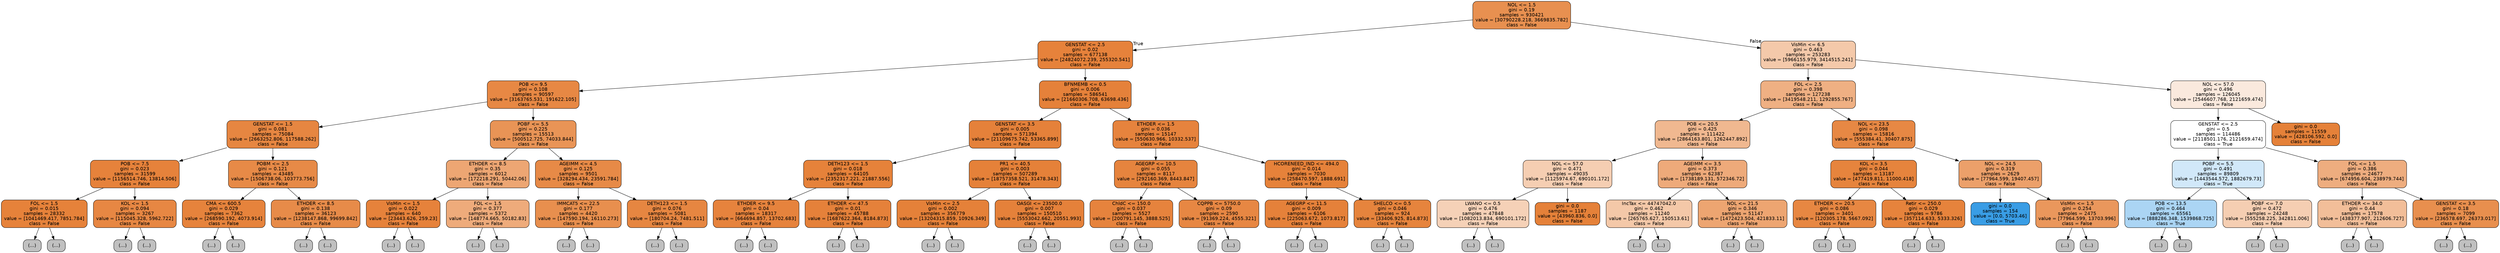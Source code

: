 digraph Tree {
node [shape=box, style="filled, rounded", color="black", fontname=helvetica] ;
edge [fontname=helvetica] ;
0 [label="NOL <= 1.5\ngini = 0.19\nsamples = 930421\nvalue = [30790228.218, 3669835.782]\nclass = False", fillcolor="#e58139e1"] ;
1 [label="GENSTAT <= 2.5\ngini = 0.02\nsamples = 677138\nvalue = [24824072.239, 255320.541]\nclass = False", fillcolor="#e58139fc"] ;
0 -> 1 [labeldistance=2.5, labelangle=45, headlabel="True"] ;
2 [label="POB <= 9.5\ngini = 0.108\nsamples = 90597\nvalue = [3163765.531, 191622.105]\nclass = False", fillcolor="#e58139f0"] ;
1 -> 2 ;
3 [label="GENSTAT <= 1.5\ngini = 0.081\nsamples = 75084\nvalue = [2663252.806, 117588.262]\nclass = False", fillcolor="#e58139f4"] ;
2 -> 3 ;
4 [label="POB <= 7.5\ngini = 0.023\nsamples = 31599\nvalue = [1156514.746, 13814.506]\nclass = False", fillcolor="#e58139fc"] ;
3 -> 4 ;
5 [label="FOL <= 1.5\ngini = 0.015\nsamples = 28332\nvalue = [1041469.417, 7851.784]\nclass = False", fillcolor="#e58139fd"] ;
4 -> 5 ;
6 [label="(...)", fillcolor="#C0C0C0"] ;
5 -> 6 ;
635 [label="(...)", fillcolor="#C0C0C0"] ;
5 -> 635 ;
728 [label="KOL <= 1.5\ngini = 0.094\nsamples = 3267\nvalue = [115045.328, 5962.722]\nclass = False", fillcolor="#e58139f2"] ;
4 -> 728 ;
729 [label="(...)", fillcolor="#C0C0C0"] ;
728 -> 729 ;
902 [label="(...)", fillcolor="#C0C0C0"] ;
728 -> 902 ;
959 [label="POBM <= 2.5\ngini = 0.121\nsamples = 43485\nvalue = [1506738.06, 103773.756]\nclass = False", fillcolor="#e58139ed"] ;
3 -> 959 ;
960 [label="CMA <= 600.5\ngini = 0.029\nsamples = 7362\nvalue = [268590.192, 4073.914]\nclass = False", fillcolor="#e58139fb"] ;
959 -> 960 ;
961 [label="(...)", fillcolor="#C0C0C0"] ;
960 -> 961 ;
1180 [label="(...)", fillcolor="#C0C0C0"] ;
960 -> 1180 ;
1329 [label="ETHDER <= 8.5\ngini = 0.138\nsamples = 36123\nvalue = [1238147.868, 99699.842]\nclass = False", fillcolor="#e58139ea"] ;
959 -> 1329 ;
1330 [label="(...)", fillcolor="#C0C0C0"] ;
1329 -> 1330 ;
1497 [label="(...)", fillcolor="#C0C0C0"] ;
1329 -> 1497 ;
7182 [label="POBF <= 5.5\ngini = 0.225\nsamples = 15513\nvalue = [500512.725, 74033.844]\nclass = False", fillcolor="#e58139d9"] ;
2 -> 7182 ;
7183 [label="ETHDER <= 8.5\ngini = 0.35\nsamples = 6012\nvalue = [172218.291, 50442.06]\nclass = False", fillcolor="#e58139b4"] ;
7182 -> 7183 ;
7184 [label="VisMin <= 1.5\ngini = 0.022\nsamples = 640\nvalue = [23443.626, 259.23]\nclass = False", fillcolor="#e58139fc"] ;
7183 -> 7184 ;
7185 [label="(...)", fillcolor="#C0C0C0"] ;
7184 -> 7185 ;
7190 [label="(...)", fillcolor="#C0C0C0"] ;
7184 -> 7190 ;
7211 [label="FOL <= 1.5\ngini = 0.377\nsamples = 5372\nvalue = [148774.665, 50182.83]\nclass = False", fillcolor="#e58139a9"] ;
7183 -> 7211 ;
7212 [label="(...)", fillcolor="#C0C0C0"] ;
7211 -> 7212 ;
8915 [label="(...)", fillcolor="#C0C0C0"] ;
7211 -> 8915 ;
8972 [label="AGEIMM <= 4.5\ngini = 0.125\nsamples = 9501\nvalue = [328294.434, 23591.784]\nclass = False", fillcolor="#e58139ed"] ;
7182 -> 8972 ;
8973 [label="IMMCAT5 <= 22.5\ngini = 0.177\nsamples = 4420\nvalue = [147590.194, 16110.273]\nclass = False", fillcolor="#e58139e3"] ;
8972 -> 8973 ;
8974 [label="(...)", fillcolor="#C0C0C0"] ;
8973 -> 8974 ;
9703 [label="(...)", fillcolor="#C0C0C0"] ;
8973 -> 9703 ;
9892 [label="DETH123 <= 1.5\ngini = 0.076\nsamples = 5081\nvalue = [180704.24, 7481.511]\nclass = False", fillcolor="#e58139f4"] ;
8972 -> 9892 ;
9893 [label="(...)", fillcolor="#C0C0C0"] ;
9892 -> 9893 ;
10334 [label="(...)", fillcolor="#C0C0C0"] ;
9892 -> 10334 ;
10445 [label="BFNMEMB <= 0.5\ngini = 0.006\nsamples = 586541\nvalue = [21660306.708, 63698.436]\nclass = False", fillcolor="#e58139fe"] ;
1 -> 10445 ;
10446 [label="GENSTAT <= 3.5\ngini = 0.005\nsamples = 571394\nvalue = [21109675.742, 53365.899]\nclass = False", fillcolor="#e58139fe"] ;
10445 -> 10446 ;
10447 [label="DETH123 <= 1.5\ngini = 0.018\nsamples = 64105\nvalue = [2352317.221, 21887.556]\nclass = False", fillcolor="#e58139fd"] ;
10446 -> 10447 ;
10448 [label="ETHDER <= 9.5\ngini = 0.04\nsamples = 18317\nvalue = [664694.857, 13702.683]\nclass = False", fillcolor="#e58139fa"] ;
10447 -> 10448 ;
10449 [label="(...)", fillcolor="#C0C0C0"] ;
10448 -> 10449 ;
10574 [label="(...)", fillcolor="#C0C0C0"] ;
10448 -> 10574 ;
11421 [label="ETHDER <= 47.5\ngini = 0.01\nsamples = 45788\nvalue = [1687622.364, 8184.873]\nclass = False", fillcolor="#e58139fe"] ;
10447 -> 11421 ;
11422 [label="(...)", fillcolor="#C0C0C0"] ;
11421 -> 11422 ;
11979 [label="(...)", fillcolor="#C0C0C0"] ;
11421 -> 11979 ;
12358 [label="PR1 <= 40.5\ngini = 0.003\nsamples = 507289\nvalue = [18757358.521, 31478.343]\nclass = False", fillcolor="#e58139ff"] ;
10446 -> 12358 ;
12359 [label="VisMin <= 2.5\ngini = 0.002\nsamples = 356779\nvalue = [13204315.859, 10926.349]\nclass = False", fillcolor="#e58139ff"] ;
12358 -> 12359 ;
12360 [label="(...)", fillcolor="#C0C0C0"] ;
12359 -> 12360 ;
12413 [label="(...)", fillcolor="#C0C0C0"] ;
12359 -> 12413 ;
13682 [label="OASGI <= 23500.0\ngini = 0.007\nsamples = 150510\nvalue = [5553042.662, 20551.993]\nclass = False", fillcolor="#e58139fe"] ;
12358 -> 13682 ;
13683 [label="(...)", fillcolor="#C0C0C0"] ;
13682 -> 13683 ;
14372 [label="(...)", fillcolor="#C0C0C0"] ;
13682 -> 14372 ;
15747 [label="ETHDER <= 1.5\ngini = 0.036\nsamples = 15147\nvalue = [550630.966, 10332.537]\nclass = False", fillcolor="#e58139fa"] ;
10445 -> 15747 ;
15748 [label="AGEGRP <= 10.5\ngini = 0.055\nsamples = 8117\nvalue = [292160.369, 8443.847]\nclass = False", fillcolor="#e58139f8"] ;
15747 -> 15748 ;
15749 [label="ChldC <= 150.0\ngini = 0.037\nsamples = 5527\nvalue = [200791.145, 3888.525]\nclass = False", fillcolor="#e58139fa"] ;
15748 -> 15749 ;
15750 [label="(...)", fillcolor="#C0C0C0"] ;
15749 -> 15750 ;
15753 [label="(...)", fillcolor="#C0C0C0"] ;
15749 -> 15753 ;
16144 [label="CQPPB <= 5750.0\ngini = 0.09\nsamples = 2590\nvalue = [91369.224, 4555.321]\nclass = False", fillcolor="#e58139f2"] ;
15748 -> 16144 ;
16145 [label="(...)", fillcolor="#C0C0C0"] ;
16144 -> 16145 ;
16200 [label="(...)", fillcolor="#C0C0C0"] ;
16144 -> 16200 ;
16487 [label="HCORENEED_IND <= 494.0\ngini = 0.014\nsamples = 7030\nvalue = [258470.597, 1888.691]\nclass = False", fillcolor="#e58139fd"] ;
15747 -> 16487 ;
16488 [label="AGEGRP <= 11.5\ngini = 0.009\nsamples = 6106\nvalue = [225063.672, 1073.817]\nclass = False", fillcolor="#e58139fe"] ;
16487 -> 16488 ;
16489 [label="(...)", fillcolor="#C0C0C0"] ;
16488 -> 16489 ;
16524 [label="(...)", fillcolor="#C0C0C0"] ;
16488 -> 16524 ;
16607 [label="SHELCO <= 0.5\ngini = 0.046\nsamples = 924\nvalue = [33406.925, 814.873]\nclass = False", fillcolor="#e58139f9"] ;
16487 -> 16607 ;
16608 [label="(...)", fillcolor="#C0C0C0"] ;
16607 -> 16608 ;
16611 [label="(...)", fillcolor="#C0C0C0"] ;
16607 -> 16611 ;
16696 [label="VisMin <= 6.5\ngini = 0.463\nsamples = 253283\nvalue = [5966155.979, 3414515.241]\nclass = False", fillcolor="#e581396d"] ;
0 -> 16696 [labeldistance=2.5, labelangle=-45, headlabel="False"] ;
16697 [label="FOL <= 2.5\ngini = 0.398\nsamples = 127238\nvalue = [3419548.211, 1292855.767]\nclass = False", fillcolor="#e581399f"] ;
16696 -> 16697 ;
16698 [label="POB <= 20.5\ngini = 0.425\nsamples = 111422\nvalue = [2864163.801, 1262447.892]\nclass = False", fillcolor="#e581398f"] ;
16697 -> 16698 ;
16699 [label="NOL <= 57.0\ngini = 0.471\nsamples = 49035\nvalue = [1125974.67, 690101.172]\nclass = False", fillcolor="#e5813963"] ;
16698 -> 16699 ;
16700 [label="LWANO <= 0.5\ngini = 0.476\nsamples = 47848\nvalue = [1082013.834, 690101.172]\nclass = False", fillcolor="#e581395c"] ;
16699 -> 16700 ;
16701 [label="(...)", fillcolor="#C0C0C0"] ;
16700 -> 16701 ;
25348 [label="(...)", fillcolor="#C0C0C0"] ;
16700 -> 25348 ;
35783 [label="gini = 0.0\nsamples = 1187\nvalue = [43960.836, 0.0]\nclass = False", fillcolor="#e58139ff"] ;
16699 -> 35783 ;
35784 [label="AGEIMM <= 3.5\ngini = 0.373\nsamples = 62387\nvalue = [1738189.131, 572346.72]\nclass = False", fillcolor="#e58139ab"] ;
16698 -> 35784 ;
35785 [label="IncTax <= 44747042.0\ngini = 0.462\nsamples = 11240\nvalue = [265765.627, 150513.61]\nclass = False", fillcolor="#e581396f"] ;
35784 -> 35785 ;
35786 [label="(...)", fillcolor="#C0C0C0"] ;
35785 -> 35786 ;
37321 [label="(...)", fillcolor="#C0C0C0"] ;
35785 -> 37321 ;
40134 [label="NOL <= 21.5\ngini = 0.346\nsamples = 51147\nvalue = [1472423.504, 421833.11]\nclass = False", fillcolor="#e58139b6"] ;
35784 -> 40134 ;
40135 [label="(...)", fillcolor="#C0C0C0"] ;
40134 -> 40135 ;
47350 [label="(...)", fillcolor="#C0C0C0"] ;
40134 -> 47350 ;
55823 [label="NOL <= 23.5\ngini = 0.098\nsamples = 15816\nvalue = [555384.41, 30407.875]\nclass = False", fillcolor="#e58139f1"] ;
16697 -> 55823 ;
55824 [label="KOL <= 3.5\ngini = 0.044\nsamples = 13187\nvalue = [477419.811, 11000.418]\nclass = False", fillcolor="#e58139f9"] ;
55823 -> 55824 ;
55825 [label="ETHDER <= 20.5\ngini = 0.086\nsamples = 3401\nvalue = [120305.178, 5667.092]\nclass = False", fillcolor="#e58139f3"] ;
55824 -> 55825 ;
55826 [label="(...)", fillcolor="#C0C0C0"] ;
55825 -> 55826 ;
55837 [label="(...)", fillcolor="#C0C0C0"] ;
55825 -> 55837 ;
56226 [label="Retir <= 250.0\ngini = 0.029\nsamples = 9786\nvalue = [357114.633, 5333.326]\nclass = False", fillcolor="#e58139fb"] ;
55824 -> 56226 ;
56227 [label="(...)", fillcolor="#C0C0C0"] ;
56226 -> 56227 ;
56232 [label="(...)", fillcolor="#C0C0C0"] ;
56226 -> 56232 ;
56707 [label="NOL <= 24.5\ngini = 0.319\nsamples = 2629\nvalue = [77964.599, 19407.457]\nclass = False", fillcolor="#e58139c0"] ;
55823 -> 56707 ;
56708 [label="gini = 0.0\nsamples = 154\nvalue = [0.0, 5703.46]\nclass = True", fillcolor="#399de5ff"] ;
56707 -> 56708 ;
56709 [label="VisMin <= 1.5\ngini = 0.254\nsamples = 2475\nvalue = [77964.599, 13703.996]\nclass = False", fillcolor="#e58139d2"] ;
56707 -> 56709 ;
56710 [label="(...)", fillcolor="#C0C0C0"] ;
56709 -> 56710 ;
56819 [label="(...)", fillcolor="#C0C0C0"] ;
56709 -> 56819 ;
57306 [label="NOL <= 57.0\ngini = 0.496\nsamples = 126045\nvalue = [2546607.768, 2121659.474]\nclass = False", fillcolor="#e581392b"] ;
16696 -> 57306 ;
57307 [label="GENSTAT <= 2.5\ngini = 0.5\nsamples = 114486\nvalue = [2118501.176, 2121659.474]\nclass = True", fillcolor="#399de500"] ;
57306 -> 57307 ;
57308 [label="POBF <= 5.5\ngini = 0.491\nsamples = 89809\nvalue = [1443544.572, 1882679.73]\nclass = True", fillcolor="#399de53b"] ;
57307 -> 57308 ;
57309 [label="POB <= 13.5\ngini = 0.464\nsamples = 65561\nvalue = [888286.348, 1539868.725]\nclass = True", fillcolor="#399de56c"] ;
57308 -> 57309 ;
57310 [label="(...)", fillcolor="#C0C0C0"] ;
57309 -> 57310 ;
72245 [label="(...)", fillcolor="#C0C0C0"] ;
57309 -> 72245 ;
75150 [label="POBF <= 7.0\ngini = 0.472\nsamples = 24248\nvalue = [555258.225, 342811.006]\nclass = False", fillcolor="#e5813962"] ;
57308 -> 75150 ;
75151 [label="(...)", fillcolor="#C0C0C0"] ;
75150 -> 75151 ;
79560 [label="(...)", fillcolor="#C0C0C0"] ;
75150 -> 79560 ;
83527 [label="FOL <= 1.5\ngini = 0.386\nsamples = 24677\nvalue = [674956.604, 238979.744]\nclass = False", fillcolor="#e58139a5"] ;
57307 -> 83527 ;
83528 [label="ETHDER <= 34.0\ngini = 0.44\nsamples = 17578\nvalue = [438377.907, 212606.727]\nclass = False", fillcolor="#e5813983"] ;
83527 -> 83528 ;
83529 [label="(...)", fillcolor="#C0C0C0"] ;
83528 -> 83529 ;
87404 [label="(...)", fillcolor="#C0C0C0"] ;
83528 -> 87404 ;
89573 [label="GENSTAT <= 3.5\ngini = 0.18\nsamples = 7099\nvalue = [236578.697, 26373.017]\nclass = False", fillcolor="#e58139e3"] ;
83527 -> 89573 ;
89574 [label="(...)", fillcolor="#C0C0C0"] ;
89573 -> 89574 ;
89923 [label="(...)", fillcolor="#C0C0C0"] ;
89573 -> 89923 ;
90708 [label="gini = 0.0\nsamples = 11559\nvalue = [428106.592, 0.0]\nclass = False", fillcolor="#e58139ff"] ;
57306 -> 90708 ;
}